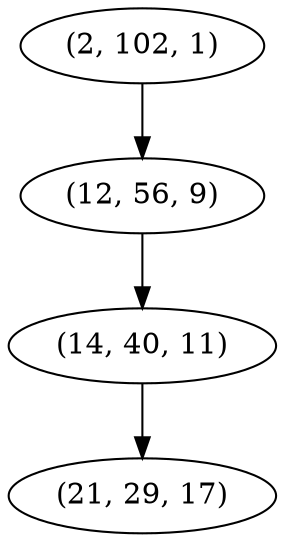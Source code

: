digraph tree {
    "(2, 102, 1)";
    "(12, 56, 9)";
    "(14, 40, 11)";
    "(21, 29, 17)";
    "(2, 102, 1)" -> "(12, 56, 9)";
    "(12, 56, 9)" -> "(14, 40, 11)";
    "(14, 40, 11)" -> "(21, 29, 17)";
}
